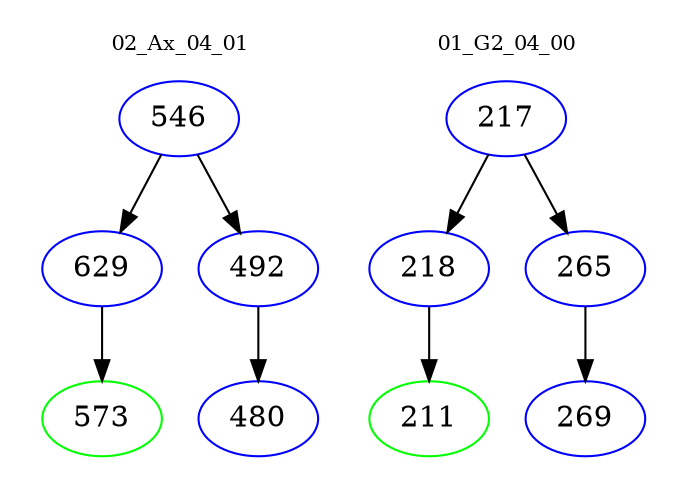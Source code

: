 digraph{
subgraph cluster_0 {
color = white
label = "02_Ax_04_01";
fontsize=10;
T0_546 [label="546", color="blue"]
T0_546 -> T0_629 [color="black"]
T0_629 [label="629", color="blue"]
T0_629 -> T0_573 [color="black"]
T0_573 [label="573", color="green"]
T0_546 -> T0_492 [color="black"]
T0_492 [label="492", color="blue"]
T0_492 -> T0_480 [color="black"]
T0_480 [label="480", color="blue"]
}
subgraph cluster_1 {
color = white
label = "01_G2_04_00";
fontsize=10;
T1_217 [label="217", color="blue"]
T1_217 -> T1_218 [color="black"]
T1_218 [label="218", color="blue"]
T1_218 -> T1_211 [color="black"]
T1_211 [label="211", color="green"]
T1_217 -> T1_265 [color="black"]
T1_265 [label="265", color="blue"]
T1_265 -> T1_269 [color="black"]
T1_269 [label="269", color="blue"]
}
}
